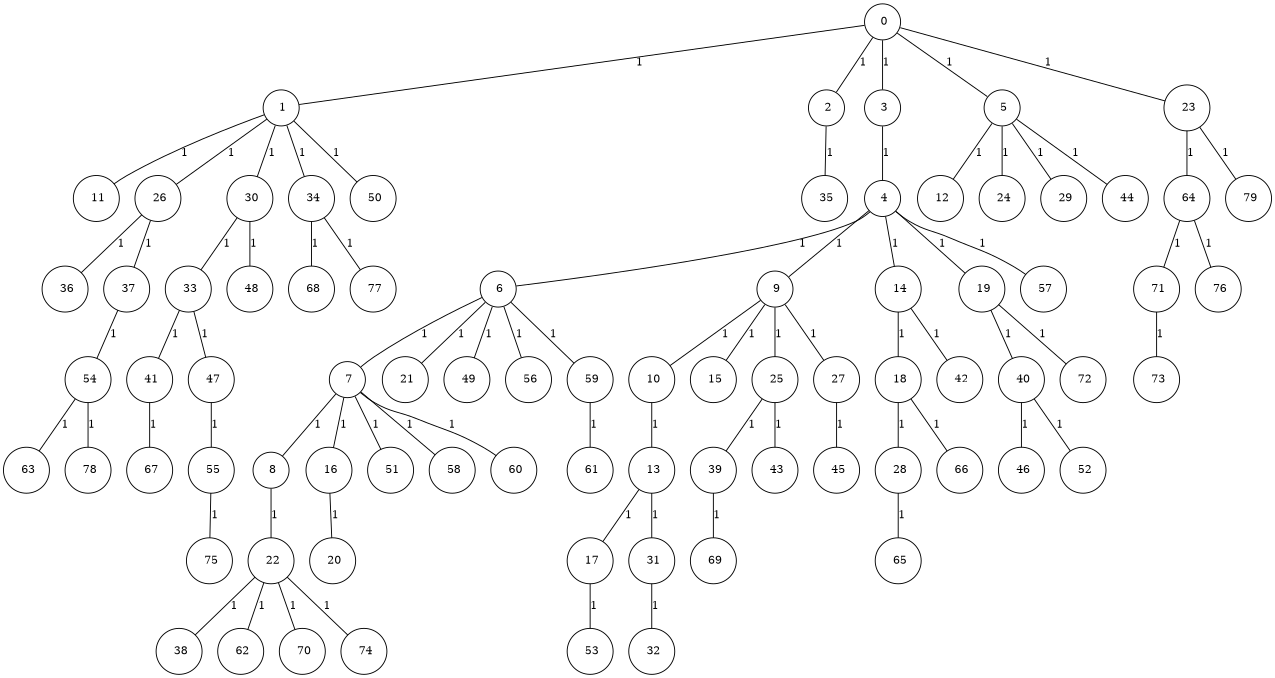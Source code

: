 graph G {
size="8.5,11;"
ratio = "expand;"
fixedsize="true;"
overlap="scale;"
node[shape=circle,width=.12,hight=.12,fontsize=12]
edge[fontsize=12]

0[label=" 0" color=black, pos="0.7522334,1.6353663!"];
1[label=" 1" color=black, pos="0.37837776,0.71624222!"];
2[label=" 2" color=black, pos="0.44329393,2.1715663!"];
3[label=" 3" color=black, pos="0.52714574,2.5585925!"];
4[label=" 4" color=black, pos="1.8487222,0.77286828!"];
5[label=" 5" color=black, pos="1.1213187,2.5229358!"];
6[label=" 6" color=black, pos="0.81481472,0.082918014!"];
7[label=" 7" color=black, pos="1.1598861,0.43064443!"];
8[label=" 8" color=black, pos="1.2790257,2.3881082!"];
9[label=" 9" color=black, pos="0.71710151,0.65178125!"];
10[label=" 10" color=black, pos="0.37629115,0.69682709!"];
11[label=" 11" color=black, pos="0.31732304,2.6653937!"];
12[label=" 12" color=black, pos="2.4000476,2.1438788!"];
13[label=" 13" color=black, pos="1.845853,1.5443828!"];
14[label=" 14" color=black, pos="1.5077862,0.21838992!"];
15[label=" 15" color=black, pos="2.9311398,0.57979176!"];
16[label=" 16" color=black, pos="0.71504507,0.86756893!"];
17[label=" 17" color=black, pos="1.0722504,2.592542!"];
18[label=" 18" color=black, pos="1.3426977,1.3519785!"];
19[label=" 19" color=black, pos="2.5447887,0.82606603!"];
20[label=" 20" color=black, pos="0.45563422,1.4662026!"];
21[label=" 21" color=black, pos="0.63675951,0.96215501!"];
22[label=" 22" color=black, pos="2.6378862,2.812218!"];
23[label=" 23" color=black, pos="2.8295793,0.7791915!"];
24[label=" 24" color=black, pos="0.35990973,2.9767709!"];
25[label=" 25" color=black, pos="1.1661106,2.8807017!"];
26[label=" 26" color=black, pos="2.8586821,2.1688291!"];
27[label=" 27" color=black, pos="1.2500524,1.348307!"];
28[label=" 28" color=black, pos="0.96483993,2.0071738!"];
29[label=" 29" color=black, pos="2.825095,1.7461452!"];
30[label=" 30" color=black, pos="1.1498738,0.032007171!"];
31[label=" 31" color=black, pos="1.9503729,2.5240774!"];
32[label=" 32" color=black, pos="2.4579591,1.7424428!"];
33[label=" 33" color=black, pos="0.070161319,1.132878!"];
34[label=" 34" color=black, pos="2.8558246,0.33231412!"];
35[label=" 35" color=black, pos="1.2966021,1.8115636!"];
36[label=" 36" color=black, pos="1.4951308,2.8630415!"];
37[label=" 37" color=black, pos="2.7880663,0.783207!"];
38[label=" 38" color=black, pos="1.1675498,0.9173931!"];
39[label=" 39" color=black, pos="1.6264128,0.42820537!"];
40[label=" 40" color=black, pos="2.9423189,0.70844163!"];
41[label=" 41" color=black, pos="0.79379263,1.9413236!"];
42[label=" 42" color=black, pos="1.1430267,2.7554943!"];
43[label=" 43" color=black, pos="0.95425886,1.7010709!"];
44[label=" 44" color=black, pos="0.38579527,1.7696155!"];
45[label=" 45" color=black, pos="1.1732991,1.1118016!"];
46[label=" 46" color=black, pos="1.3680366,1.4587717!"];
47[label=" 47" color=black, pos="2.4706652,1.0788214!"];
48[label=" 48" color=black, pos="1.0576252,2.4254643!"];
49[label=" 49" color=black, pos="1.6285827,1.5010351!"];
50[label=" 50" color=black, pos="0.64042559,1.2112382!"];
51[label=" 51" color=black, pos="2.8235872,0.044074096!"];
52[label=" 52" color=black, pos="0.47642155,0.38324402!"];
53[label=" 53" color=black, pos="0.36651203,2.9905696!"];
54[label=" 54" color=black, pos="2.5242402,1.7289981!"];
55[label=" 55" color=black, pos="1.3363182,1.4078895!"];
56[label=" 56" color=black, pos="2.5950826,1.2453612!"];
57[label=" 57" color=black, pos="0.2001417,1.9952746!"];
58[label=" 58" color=black, pos="2.0029257,2.4352517!"];
59[label=" 59" color=black, pos="0.11882194,0.035895382!"];
60[label=" 60" color=black, pos="2.2930154,0.24496412!"];
61[label=" 61" color=black, pos="1.914185,0.39407609!"];
62[label=" 62" color=black, pos="0.68487491,0.43333067!"];
63[label=" 63" color=black, pos="0.93089375,0.41513656!"];
64[label=" 64" color=black, pos="1.674574,1.7496415!"];
65[label=" 65" color=black, pos="2.4068941,1.715283!"];
66[label=" 66" color=black, pos="2.951429,1.2363326!"];
67[label=" 67" color=black, pos="0.62986056,1.6654944!"];
68[label=" 68" color=black, pos="0.69136742,0.58240339!"];
69[label=" 69" color=black, pos="1.1459922,0.043977641!"];
70[label=" 70" color=black, pos="1.0995537,2.8520602!"];
71[label=" 71" color=black, pos="0.3185285,2.5564237!"];
72[label=" 72" color=black, pos="1.9276946,2.8678182!"];
73[label=" 73" color=black, pos="0.050981419,0.7444084!"];
74[label=" 74" color=black, pos="2.7336359,1.0726613!"];
75[label=" 75" color=black, pos="0.25296905,0.28637244!"];
76[label=" 76" color=black, pos="0.64861413,1.5498889!"];
77[label=" 77" color=black, pos="0.8452553,2.6254734!"];
78[label=" 78" color=black, pos="0.071174823,1.9752564!"];
79[label=" 79" color=black, pos="1.7447304,0.38280582!"];
0--1[label="1"]
0--2[label="1"]
0--3[label="1"]
0--5[label="1"]
0--23[label="1"]
1--11[label="1"]
1--26[label="1"]
1--30[label="1"]
1--34[label="1"]
1--50[label="1"]
2--35[label="1"]
3--4[label="1"]
4--6[label="1"]
4--9[label="1"]
4--14[label="1"]
4--19[label="1"]
4--57[label="1"]
5--12[label="1"]
5--24[label="1"]
5--29[label="1"]
5--44[label="1"]
6--7[label="1"]
6--21[label="1"]
6--49[label="1"]
6--56[label="1"]
6--59[label="1"]
7--8[label="1"]
7--16[label="1"]
7--51[label="1"]
7--58[label="1"]
7--60[label="1"]
8--22[label="1"]
9--10[label="1"]
9--15[label="1"]
9--25[label="1"]
9--27[label="1"]
10--13[label="1"]
13--17[label="1"]
13--31[label="1"]
14--18[label="1"]
14--42[label="1"]
16--20[label="1"]
17--53[label="1"]
18--28[label="1"]
18--66[label="1"]
19--40[label="1"]
19--72[label="1"]
22--38[label="1"]
22--62[label="1"]
22--70[label="1"]
22--74[label="1"]
23--64[label="1"]
23--79[label="1"]
25--39[label="1"]
25--43[label="1"]
26--36[label="1"]
26--37[label="1"]
27--45[label="1"]
28--65[label="1"]
30--33[label="1"]
30--48[label="1"]
31--32[label="1"]
33--41[label="1"]
33--47[label="1"]
34--68[label="1"]
34--77[label="1"]
37--54[label="1"]
39--69[label="1"]
40--46[label="1"]
40--52[label="1"]
41--67[label="1"]
47--55[label="1"]
54--63[label="1"]
54--78[label="1"]
55--75[label="1"]
59--61[label="1"]
64--71[label="1"]
64--76[label="1"]
71--73[label="1"]

}
